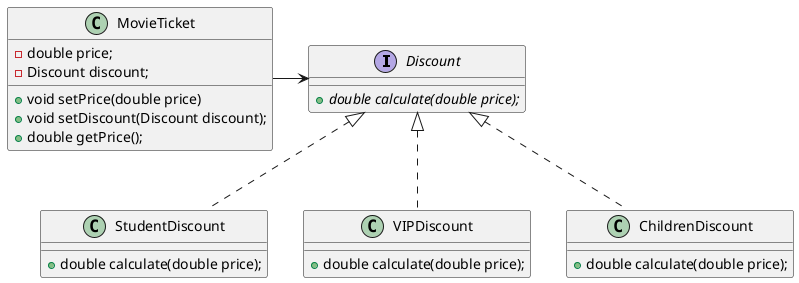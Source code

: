 @startuml

interface Discount{
+{abstract} double calculate(double price);
}

class StudentDiscount{
+double calculate(double price);
}


class VIPDiscount{
+double calculate(double price);
}


class ChildrenDiscount{
+double calculate(double price);
}

class MovieTicket{
-double price;
-Discount discount;
+void setPrice(double price)
+void setDiscount(Discount discount);
+double getPrice();
}

StudentDiscount .up.|>Discount
ChildrenDiscount .up.|>Discount
VIPDiscount .up.|>Discount
MovieTicket -right->Discount


@enduml